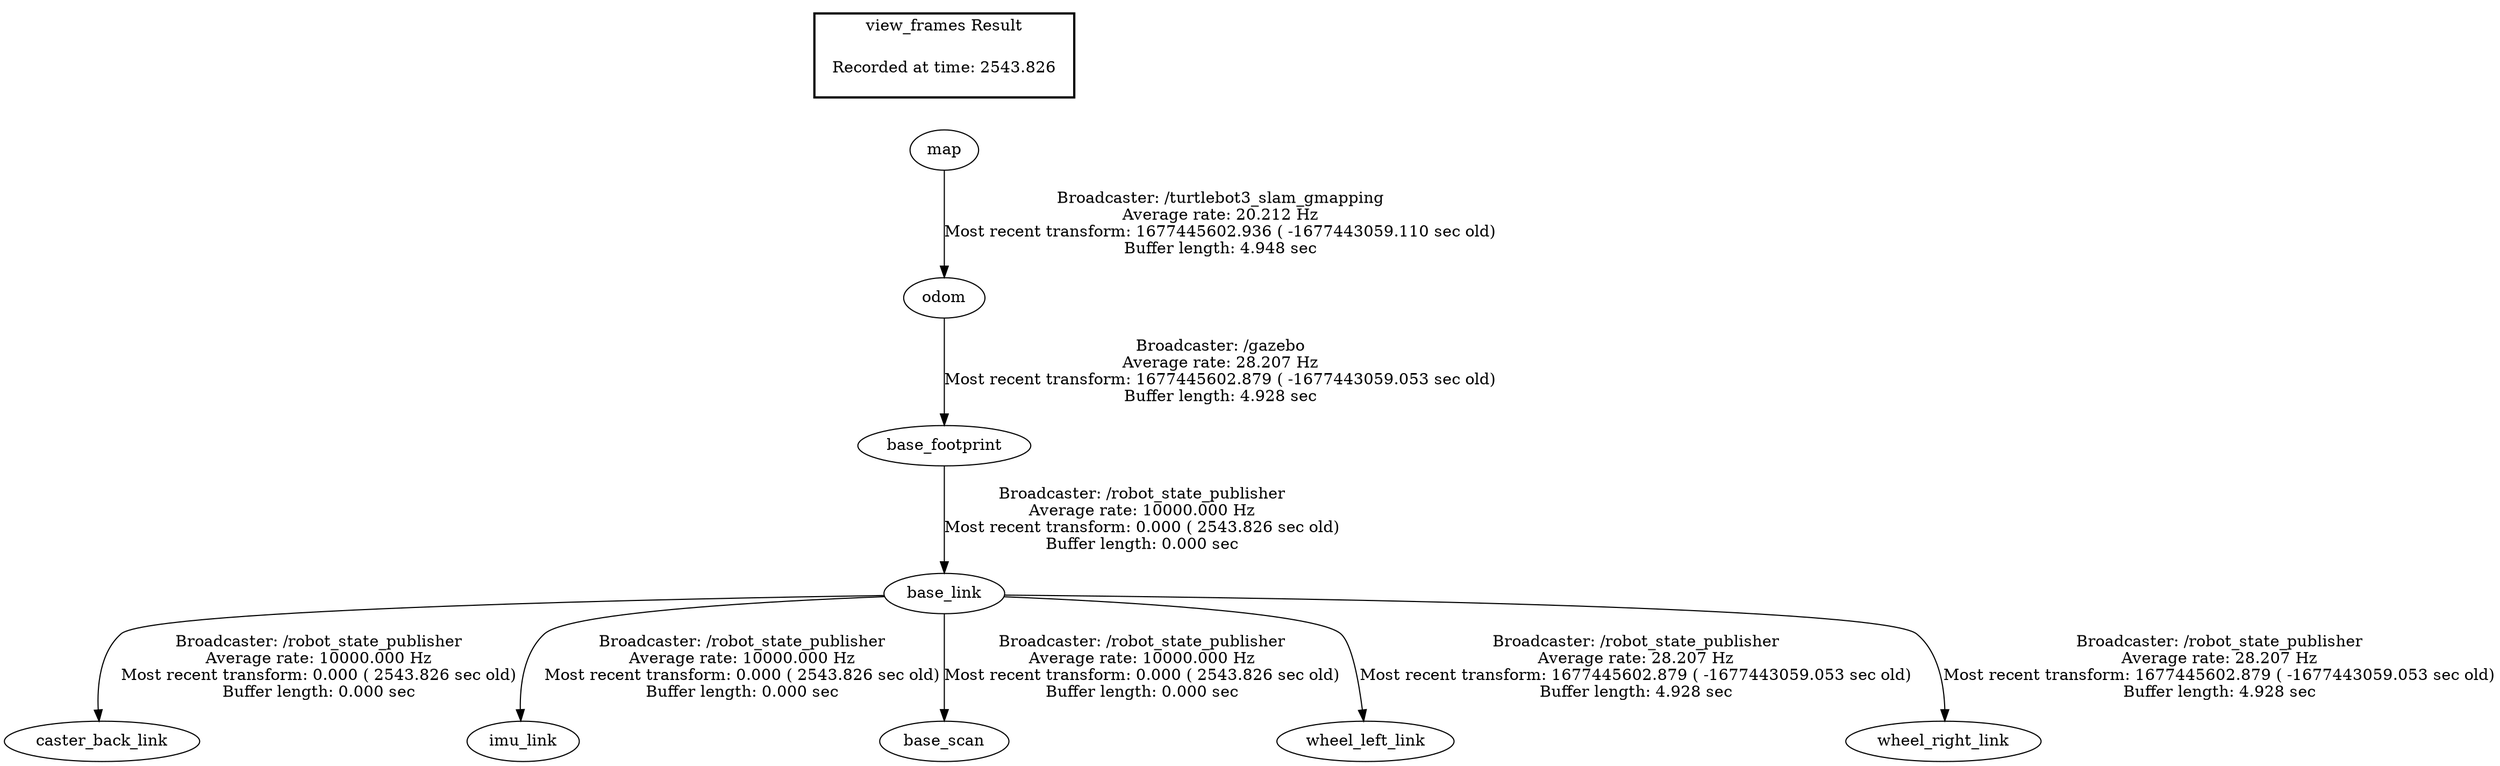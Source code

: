 digraph G {
"base_footprint" -> "base_link"[label="Broadcaster: /robot_state_publisher\nAverage rate: 10000.000 Hz\nMost recent transform: 0.000 ( 2543.826 sec old)\nBuffer length: 0.000 sec\n"];
"odom" -> "base_footprint"[label="Broadcaster: /gazebo\nAverage rate: 28.207 Hz\nMost recent transform: 1677445602.879 ( -1677443059.053 sec old)\nBuffer length: 4.928 sec\n"];
"base_link" -> "caster_back_link"[label="Broadcaster: /robot_state_publisher\nAverage rate: 10000.000 Hz\nMost recent transform: 0.000 ( 2543.826 sec old)\nBuffer length: 0.000 sec\n"];
"base_link" -> "imu_link"[label="Broadcaster: /robot_state_publisher\nAverage rate: 10000.000 Hz\nMost recent transform: 0.000 ( 2543.826 sec old)\nBuffer length: 0.000 sec\n"];
"base_link" -> "base_scan"[label="Broadcaster: /robot_state_publisher\nAverage rate: 10000.000 Hz\nMost recent transform: 0.000 ( 2543.826 sec old)\nBuffer length: 0.000 sec\n"];
"map" -> "odom"[label="Broadcaster: /turtlebot3_slam_gmapping\nAverage rate: 20.212 Hz\nMost recent transform: 1677445602.936 ( -1677443059.110 sec old)\nBuffer length: 4.948 sec\n"];
"base_link" -> "wheel_left_link"[label="Broadcaster: /robot_state_publisher\nAverage rate: 28.207 Hz\nMost recent transform: 1677445602.879 ( -1677443059.053 sec old)\nBuffer length: 4.928 sec\n"];
"base_link" -> "wheel_right_link"[label="Broadcaster: /robot_state_publisher\nAverage rate: 28.207 Hz\nMost recent transform: 1677445602.879 ( -1677443059.053 sec old)\nBuffer length: 4.928 sec\n"];
edge [style=invis];
 subgraph cluster_legend { style=bold; color=black; label ="view_frames Result";
"Recorded at time: 2543.826"[ shape=plaintext ] ;
 }->"map";
}